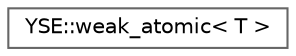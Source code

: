 digraph "Graphical Class Hierarchy"
{
 // LATEX_PDF_SIZE
  bgcolor="transparent";
  edge [fontname=Helvetica,fontsize=10,labelfontname=Helvetica,labelfontsize=10];
  node [fontname=Helvetica,fontsize=10,shape=box,height=0.2,width=0.4];
  rankdir="LR";
  Node0 [id="Node000000",label="YSE::weak_atomic\< T \>",height=0.2,width=0.4,color="grey40", fillcolor="white", style="filled",URL="$class_y_s_e_1_1weak__atomic.html",tooltip=" "];
}

